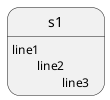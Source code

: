 {
  "sha1": "bop27e90bc6q8fpteoct7c1hch8i580",
  "insertion": {
    "when": "2024-11-23T15:35:39.168Z",
    "url": "https://forum.plantuml.net/13071/newline-in-state-diagrams-is-inconsistent",
    "user": "The-Lum"
  }
}
@startuml
skinparam tabSize 2
state s1
s1 : line1
s1 : \tline2
s1 : \t\tline3
@enduml
